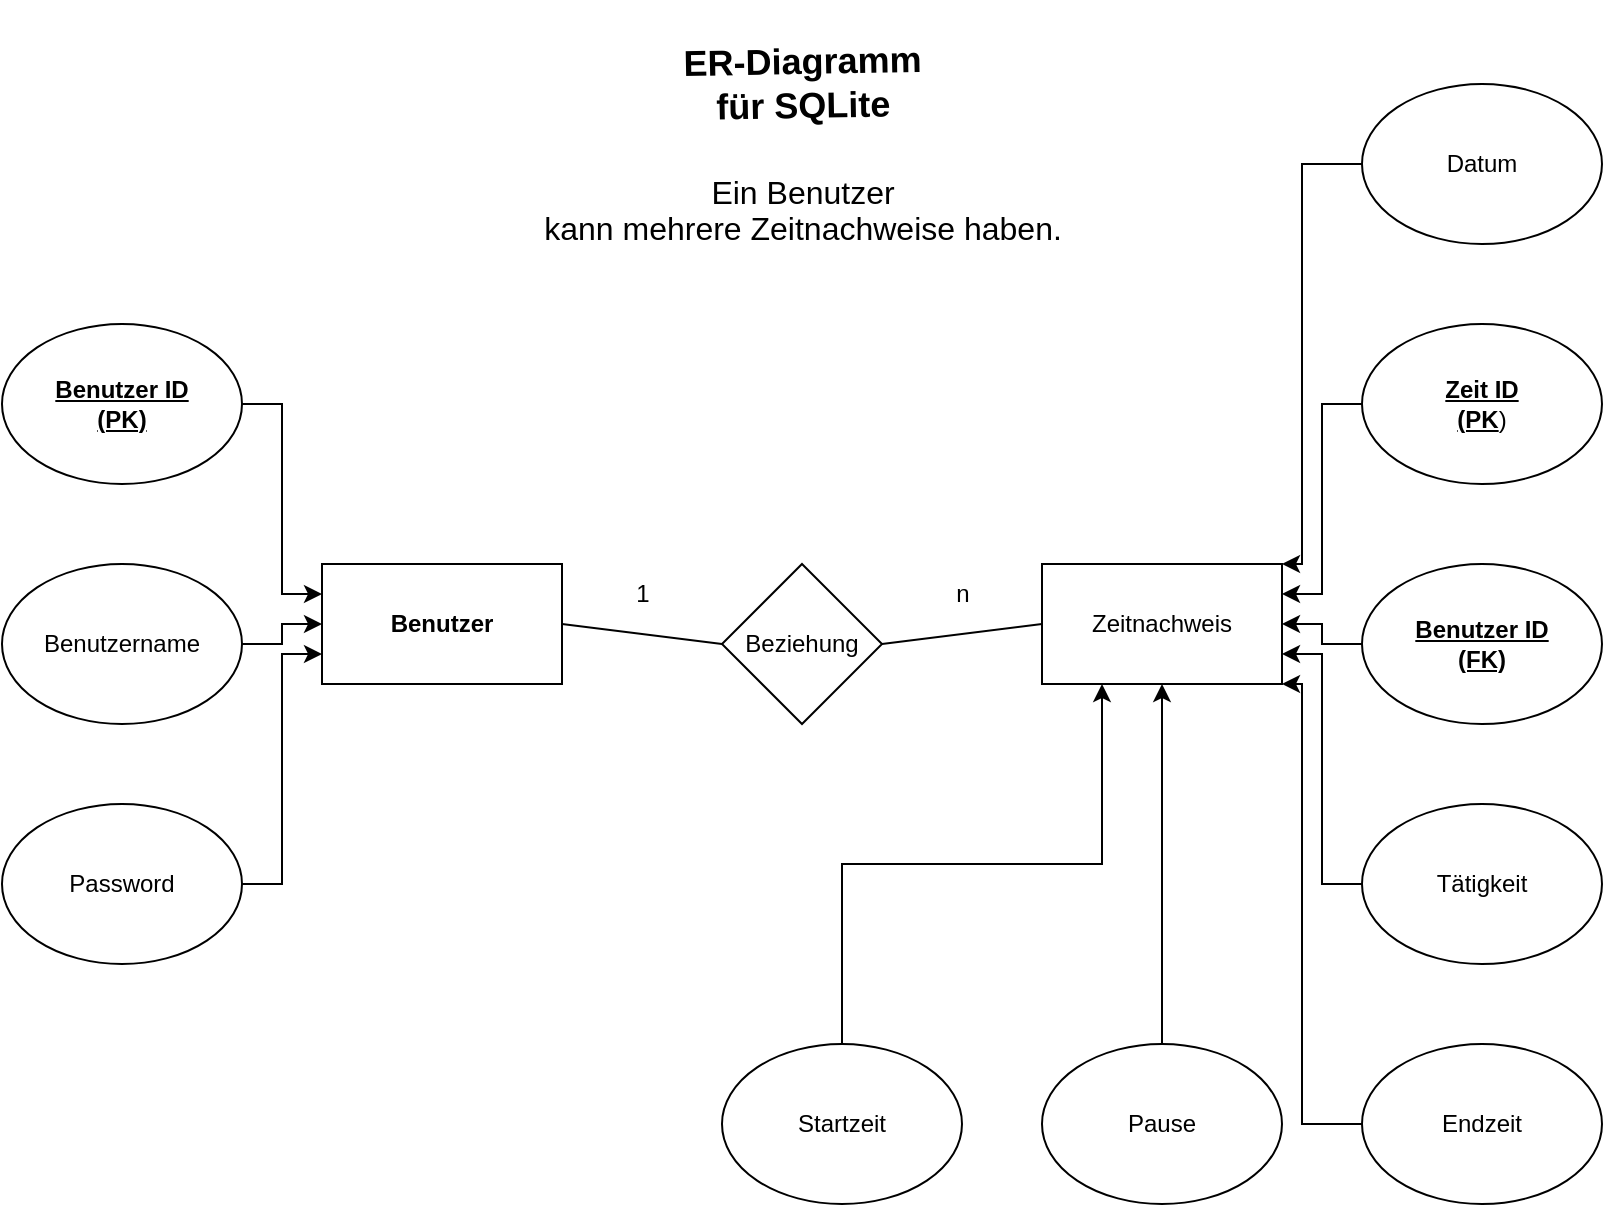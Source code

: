 <mxfile version="24.7.16">
  <diagram name="Seite-1" id="DZyepwcm9el6lVMm_yLn">
    <mxGraphModel dx="876" dy="1952" grid="1" gridSize="10" guides="1" tooltips="1" connect="1" arrows="1" fold="1" page="1" pageScale="1" pageWidth="827" pageHeight="1169" math="0" shadow="0">
      <root>
        <mxCell id="0" />
        <mxCell id="1" parent="0" />
        <mxCell id="6mFlV0Y1aCKHQCJB_NWY-1" value="&lt;b&gt;Benutzer&lt;/b&gt;" style="rounded=0;whiteSpace=wrap;html=1;" vertex="1" parent="1">
          <mxGeometry x="160" y="280" width="120" height="60" as="geometry" />
        </mxCell>
        <mxCell id="6mFlV0Y1aCKHQCJB_NWY-24" style="edgeStyle=orthogonalEdgeStyle;rounded=0;orthogonalLoop=1;jettySize=auto;html=1;exitX=1;exitY=0.5;exitDx=0;exitDy=0;entryX=0;entryY=0.5;entryDx=0;entryDy=0;" edge="1" parent="1" source="6mFlV0Y1aCKHQCJB_NWY-2" target="6mFlV0Y1aCKHQCJB_NWY-1">
          <mxGeometry relative="1" as="geometry" />
        </mxCell>
        <mxCell id="6mFlV0Y1aCKHQCJB_NWY-2" value="Benutzername" style="ellipse;whiteSpace=wrap;html=1;" vertex="1" parent="1">
          <mxGeometry y="280" width="120" height="80" as="geometry" />
        </mxCell>
        <mxCell id="6mFlV0Y1aCKHQCJB_NWY-3" value="Beziehung" style="rhombus;whiteSpace=wrap;html=1;" vertex="1" parent="1">
          <mxGeometry x="360" y="280" width="80" height="80" as="geometry" />
        </mxCell>
        <mxCell id="6mFlV0Y1aCKHQCJB_NWY-4" value="Zeitnachweis" style="rounded=0;whiteSpace=wrap;html=1;" vertex="1" parent="1">
          <mxGeometry x="520" y="280" width="120" height="60" as="geometry" />
        </mxCell>
        <mxCell id="6mFlV0Y1aCKHQCJB_NWY-8" value="" style="endArrow=none;html=1;rounded=0;exitX=1;exitY=0.5;exitDx=0;exitDy=0;entryX=0;entryY=0.5;entryDx=0;entryDy=0;" edge="1" parent="1" source="6mFlV0Y1aCKHQCJB_NWY-1" target="6mFlV0Y1aCKHQCJB_NWY-3">
          <mxGeometry width="50" height="50" relative="1" as="geometry">
            <mxPoint x="320" y="240" as="sourcePoint" />
            <mxPoint x="370" y="190" as="targetPoint" />
          </mxGeometry>
        </mxCell>
        <mxCell id="6mFlV0Y1aCKHQCJB_NWY-10" value="" style="endArrow=none;html=1;rounded=0;exitX=1;exitY=0.5;exitDx=0;exitDy=0;entryX=0;entryY=0.5;entryDx=0;entryDy=0;" edge="1" parent="1" source="6mFlV0Y1aCKHQCJB_NWY-3" target="6mFlV0Y1aCKHQCJB_NWY-4">
          <mxGeometry width="50" height="50" relative="1" as="geometry">
            <mxPoint x="480" y="270" as="sourcePoint" />
            <mxPoint x="530" y="220" as="targetPoint" />
          </mxGeometry>
        </mxCell>
        <mxCell id="6mFlV0Y1aCKHQCJB_NWY-11" value="1" style="text;html=1;align=center;verticalAlign=middle;resizable=0;points=[];autosize=1;strokeColor=none;fillColor=none;" vertex="1" parent="1">
          <mxGeometry x="305" y="280" width="30" height="30" as="geometry" />
        </mxCell>
        <mxCell id="6mFlV0Y1aCKHQCJB_NWY-12" value="n" style="text;html=1;align=center;verticalAlign=middle;resizable=0;points=[];autosize=1;strokeColor=none;fillColor=none;" vertex="1" parent="1">
          <mxGeometry x="465" y="280" width="30" height="30" as="geometry" />
        </mxCell>
        <mxCell id="6mFlV0Y1aCKHQCJB_NWY-27" style="edgeStyle=orthogonalEdgeStyle;rounded=0;orthogonalLoop=1;jettySize=auto;html=1;exitX=0;exitY=0.5;exitDx=0;exitDy=0;entryX=1;entryY=0.5;entryDx=0;entryDy=0;" edge="1" parent="1" source="6mFlV0Y1aCKHQCJB_NWY-13" target="6mFlV0Y1aCKHQCJB_NWY-4">
          <mxGeometry relative="1" as="geometry" />
        </mxCell>
        <mxCell id="6mFlV0Y1aCKHQCJB_NWY-13" value="&lt;b&gt;&lt;u&gt;Benutzer ID&lt;/u&gt;&lt;/b&gt;&lt;div&gt;&lt;b&gt;&lt;u&gt;(FK)&lt;/u&gt;&lt;/b&gt;&lt;/div&gt;" style="ellipse;whiteSpace=wrap;html=1;" vertex="1" parent="1">
          <mxGeometry x="680" y="280" width="120" height="80" as="geometry" />
        </mxCell>
        <mxCell id="6mFlV0Y1aCKHQCJB_NWY-26" style="edgeStyle=orthogonalEdgeStyle;rounded=0;orthogonalLoop=1;jettySize=auto;html=1;exitX=1;exitY=0.5;exitDx=0;exitDy=0;entryX=0;entryY=0.75;entryDx=0;entryDy=0;" edge="1" parent="1" source="6mFlV0Y1aCKHQCJB_NWY-14" target="6mFlV0Y1aCKHQCJB_NWY-1">
          <mxGeometry relative="1" as="geometry" />
        </mxCell>
        <mxCell id="6mFlV0Y1aCKHQCJB_NWY-14" value="Password" style="ellipse;whiteSpace=wrap;html=1;" vertex="1" parent="1">
          <mxGeometry y="400" width="120" height="80" as="geometry" />
        </mxCell>
        <mxCell id="6mFlV0Y1aCKHQCJB_NWY-25" style="edgeStyle=orthogonalEdgeStyle;rounded=0;orthogonalLoop=1;jettySize=auto;html=1;exitX=1;exitY=0.5;exitDx=0;exitDy=0;entryX=0;entryY=0.25;entryDx=0;entryDy=0;" edge="1" parent="1" source="6mFlV0Y1aCKHQCJB_NWY-15" target="6mFlV0Y1aCKHQCJB_NWY-1">
          <mxGeometry relative="1" as="geometry" />
        </mxCell>
        <mxCell id="6mFlV0Y1aCKHQCJB_NWY-15" value="&lt;u&gt;&lt;b&gt;Benutzer ID&lt;/b&gt;&lt;/u&gt;&lt;div&gt;&lt;u&gt;&lt;b&gt;(PK)&lt;/b&gt;&lt;/u&gt;&lt;/div&gt;" style="ellipse;whiteSpace=wrap;html=1;" vertex="1" parent="1">
          <mxGeometry y="160" width="120" height="80" as="geometry" />
        </mxCell>
        <mxCell id="6mFlV0Y1aCKHQCJB_NWY-29" style="edgeStyle=orthogonalEdgeStyle;rounded=0;orthogonalLoop=1;jettySize=auto;html=1;exitX=0;exitY=0.5;exitDx=0;exitDy=0;entryX=1;entryY=0.75;entryDx=0;entryDy=0;" edge="1" parent="1" source="6mFlV0Y1aCKHQCJB_NWY-16" target="6mFlV0Y1aCKHQCJB_NWY-4">
          <mxGeometry relative="1" as="geometry" />
        </mxCell>
        <mxCell id="6mFlV0Y1aCKHQCJB_NWY-16" value="Tätigkeit" style="ellipse;whiteSpace=wrap;html=1;" vertex="1" parent="1">
          <mxGeometry x="680" y="400" width="120" height="80" as="geometry" />
        </mxCell>
        <mxCell id="6mFlV0Y1aCKHQCJB_NWY-31" style="edgeStyle=orthogonalEdgeStyle;rounded=0;orthogonalLoop=1;jettySize=auto;html=1;exitX=0;exitY=0.5;exitDx=0;exitDy=0;entryX=1;entryY=1;entryDx=0;entryDy=0;" edge="1" parent="1" source="6mFlV0Y1aCKHQCJB_NWY-17" target="6mFlV0Y1aCKHQCJB_NWY-4">
          <mxGeometry relative="1" as="geometry">
            <Array as="points">
              <mxPoint x="650" y="560" />
              <mxPoint x="650" y="340" />
            </Array>
          </mxGeometry>
        </mxCell>
        <mxCell id="6mFlV0Y1aCKHQCJB_NWY-17" value="Endzeit" style="ellipse;whiteSpace=wrap;html=1;" vertex="1" parent="1">
          <mxGeometry x="680" y="520" width="120" height="80" as="geometry" />
        </mxCell>
        <mxCell id="6mFlV0Y1aCKHQCJB_NWY-30" style="edgeStyle=orthogonalEdgeStyle;rounded=0;orthogonalLoop=1;jettySize=auto;html=1;exitX=0;exitY=0.5;exitDx=0;exitDy=0;entryX=1;entryY=0;entryDx=0;entryDy=0;" edge="1" parent="1" source="6mFlV0Y1aCKHQCJB_NWY-18" target="6mFlV0Y1aCKHQCJB_NWY-4">
          <mxGeometry relative="1" as="geometry">
            <Array as="points">
              <mxPoint x="650" y="80" />
              <mxPoint x="650" y="280" />
            </Array>
          </mxGeometry>
        </mxCell>
        <mxCell id="6mFlV0Y1aCKHQCJB_NWY-18" value="Datum" style="ellipse;whiteSpace=wrap;html=1;" vertex="1" parent="1">
          <mxGeometry x="680" y="40" width="120" height="80" as="geometry" />
        </mxCell>
        <mxCell id="6mFlV0Y1aCKHQCJB_NWY-33" style="edgeStyle=orthogonalEdgeStyle;rounded=0;orthogonalLoop=1;jettySize=auto;html=1;exitX=0.5;exitY=0;exitDx=0;exitDy=0;entryX=0.25;entryY=1;entryDx=0;entryDy=0;" edge="1" parent="1" source="6mFlV0Y1aCKHQCJB_NWY-19" target="6mFlV0Y1aCKHQCJB_NWY-4">
          <mxGeometry relative="1" as="geometry" />
        </mxCell>
        <mxCell id="6mFlV0Y1aCKHQCJB_NWY-19" value="Startzeit" style="ellipse;whiteSpace=wrap;html=1;" vertex="1" parent="1">
          <mxGeometry x="360" y="520" width="120" height="80" as="geometry" />
        </mxCell>
        <mxCell id="6mFlV0Y1aCKHQCJB_NWY-32" style="edgeStyle=orthogonalEdgeStyle;rounded=0;orthogonalLoop=1;jettySize=auto;html=1;entryX=0.5;entryY=1;entryDx=0;entryDy=0;" edge="1" parent="1" source="6mFlV0Y1aCKHQCJB_NWY-20" target="6mFlV0Y1aCKHQCJB_NWY-4">
          <mxGeometry relative="1" as="geometry" />
        </mxCell>
        <mxCell id="6mFlV0Y1aCKHQCJB_NWY-20" value="Pause" style="ellipse;whiteSpace=wrap;html=1;" vertex="1" parent="1">
          <mxGeometry x="520" y="520" width="120" height="80" as="geometry" />
        </mxCell>
        <mxCell id="6mFlV0Y1aCKHQCJB_NWY-28" style="edgeStyle=orthogonalEdgeStyle;rounded=0;orthogonalLoop=1;jettySize=auto;html=1;exitX=0;exitY=0.5;exitDx=0;exitDy=0;entryX=1;entryY=0.25;entryDx=0;entryDy=0;" edge="1" parent="1" source="6mFlV0Y1aCKHQCJB_NWY-21" target="6mFlV0Y1aCKHQCJB_NWY-4">
          <mxGeometry relative="1" as="geometry" />
        </mxCell>
        <mxCell id="6mFlV0Y1aCKHQCJB_NWY-21" value="&lt;b&gt;&lt;u&gt;Zeit ID&lt;/u&gt;&lt;/b&gt;&lt;div&gt;&lt;b&gt;&lt;u&gt;(PK&lt;/u&gt;&lt;/b&gt;)&lt;/div&gt;" style="ellipse;whiteSpace=wrap;html=1;" vertex="1" parent="1">
          <mxGeometry x="680" y="160" width="120" height="80" as="geometry" />
        </mxCell>
        <mxCell id="6mFlV0Y1aCKHQCJB_NWY-22" value="&lt;p style=&quot;mso-margin-top-alt:auto;mso-margin-bottom-alt:auto;&lt;br/&gt;line-height:normal;mso-outline-level:3&quot; class=&quot;MsoNormal&quot;&gt;&lt;b&gt;&lt;span style=&quot;font-size:13.5pt;&lt;br/&gt;font-family:&amp;quot;Times New Roman&amp;quot;,serif;mso-fareast-font-family:&amp;quot;Times New Roman&amp;quot;;&lt;br/&gt;mso-font-kerning:0pt;mso-ligatures:none;mso-fareast-language:DE&quot;&gt;ER-Diagramm&lt;br/&gt;für SQLite&lt;/span&gt;&lt;/b&gt;&lt;/p&gt;" style="text;html=1;align=center;verticalAlign=middle;resizable=0;points=[];autosize=1;strokeColor=none;fillColor=none;rotation=-1;" vertex="1" parent="1">
          <mxGeometry x="330" width="140" height="80" as="geometry" />
        </mxCell>
        <mxCell id="6mFlV0Y1aCKHQCJB_NWY-23" value="&lt;p style=&quot;mso-margin-top-alt:auto;mso-margin-bottom-alt:auto;&lt;br/&gt;margin-left:36.0pt;line-height:normal&quot; class=&quot;MsoNormal&quot;&gt;&lt;span style=&quot;font-size:12.0pt;&lt;br/&gt;font-family:&amp;quot;Times New Roman&amp;quot;,serif;mso-fareast-font-family:&amp;quot;Times New Roman&amp;quot;;&lt;br/&gt;mso-font-kerning:0pt;mso-ligatures:none;mso-fareast-language:DE&quot;&gt;Ein Benutzer&lt;br/&gt;kann mehrere Zeitnachweise haben.&lt;b&gt;&lt;/b&gt;&lt;/span&gt;&lt;/p&gt;" style="text;html=1;align=center;verticalAlign=middle;resizable=0;points=[];autosize=1;strokeColor=none;fillColor=none;" vertex="1" parent="1">
          <mxGeometry x="260" y="68" width="280" height="70" as="geometry" />
        </mxCell>
      </root>
    </mxGraphModel>
  </diagram>
</mxfile>
